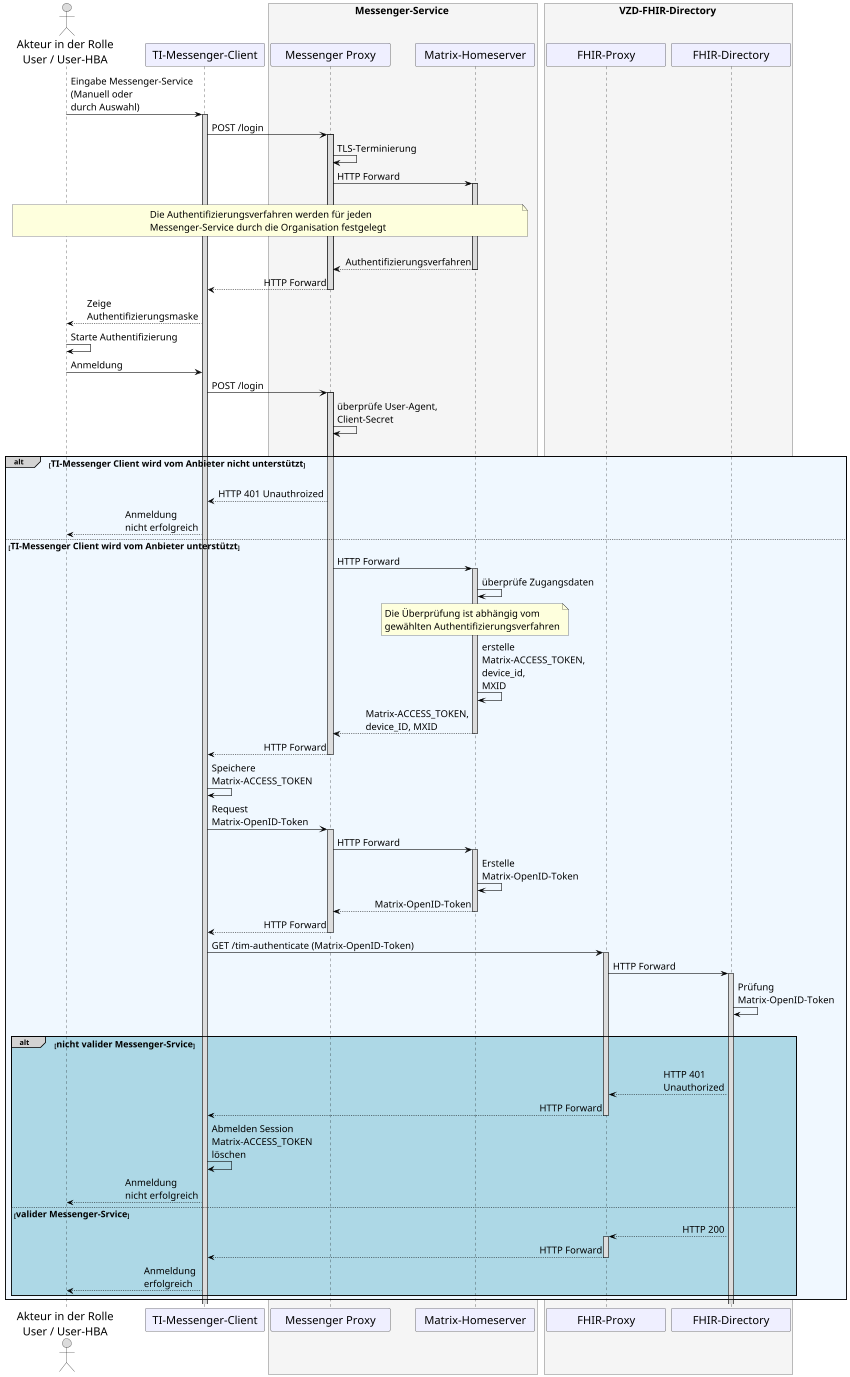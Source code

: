 /' 
# TI-Messenger 1.1
# TI-Messenger-Dienst
# UC - 10057
# Sequence Diagram
# Name: Anmeldung eines Akteurs am Messenger-Service
'/

@startuml
skinparam sequenceMessageAlign direction
skinparam minClassWidth 200
skinparam BoxPadding 1
skinparam sequenceReferenceHeaderBackgroundColor palegreen
scale max 850 width

skinparam sequence {
ArrowColor black
ArrowFontSize 17
ActorBorderColor black
LifeLineBorderColor black
LifeLineBackgroundColor Gainsboro

ParticipantBorderColor Motivation
ParticipantBackgroundColor Motivation
ParticipantFontName Impact
ParticipantFontSize 20
ParticipantFontColor black
ParticipantBorderColor Black
ParticipantBackgroundColor MOTIVATION

ActorBackgroundColor Gainsboro
ActorFontColor black
ActorFontSize 20
ActorFontName Aapex
}
    actor U as "Akteur in der Rolle\nUser / User-HBA"
    participant C as "TI-Messenger-Client"
    box <size:18>Messenger-Service</size> #WhiteSmoke
      participant MP as "Messenger Proxy"
      participant MH as "Matrix-Homeserver"
    end box
    box <size:18>VZD-FHIR-Directory</size> #WhiteSmoke
      participant FP as "FHIR-Proxy"
      participant VZD as "FHIR-Directory"
    end box

  U->C: Eingabe Messenger-Service \n(Manuell oder \ndurch Auswahl)
    Activate C
  C->MP: POST /login
    Activate MP
  MP->MP: TLS-Terminierung
  MP->MH: HTTP Forward
   Activate MH

|||
note over U, MH: <size:17>Die Authentifizierungsverfahren werden für jeden \n<size:17>Messenger-Service durch die Organisation festgelegt</size>
|||

  MH-->MP: Authentifizierungsverfahren
    Deactivate MH
  MP-->C: HTTP Forward
    Deactivate MP
  C-->U: Zeige \nAuthentifizierungsmaske
  U->U: Starte Authentifizierung
  U->C: Anmeldung
  C->MP: POST /login
    Activate MP
  MP->MP: überprüfe User-Agent, \nClient-Secret

|||
alt#LightGrey #AliceBlue <size:16>TI-Messenger Client wird vom Anbieter nicht unterstützt</size>
|||  

  MP-->C: HTTP 401 Unauthroized
  C-->U: Anmeldung \nnicht erfolgreich
  
    else <size:16>TI-Messenger Client wird vom Anbieter unterstützt</size>
  
    MP->MH: HTTP Forward
      Activate MH
    MH->MH: überprüfe Zugangsdaten
    
    note over MH, MH: <size:17>Die Überprüfung ist abhängig vom \n<size:17>gewählten Authentifizierungsverfahren</size>
    
    MH->MH: erstelle \nMatrix-ACCESS_TOKEN, \ndevice_id, \nMXID
    MH-->MP: Matrix-ACCESS_TOKEN, \ndevice_ID, MXID
      Deactivate MH
    MP-->C: HTTP Forward
      Deactivate MP
    C->C: Speichere \nMatrix-ACCESS_TOKEN
    C->MP: Request \nMatrix-OpenID-Token
      Activate MP
    MP->MH: HTTP Forward
      Activate MH
    MH->MH: Erstelle \nMatrix-OpenID-Token
    MH-->MP: Matrix-OpenID-Token
      Deactivate MH
    MP-->C: HTTP Forward
      Deactivate MP
    
    C->FP: GET /tim-authenticate (Matrix-OpenID-Token)
      Activate FP
    FP->VZD: HTTP Forward
      Activate VZD
    VZD->VZD: Prüfung \nMatrix-OpenID-Token

      |||
      alt#LightGrey #LightBlue <size:16>nicht valider Messenger-Srvice</size>
      |||  

        VZD-->FP: HTTP 401 \nUnauthorized 
        FP-->C: HTTP Forward
          Deactivate FP
        C->C: Abmelden Session \nMatrix-ACCESS_TOKEN \nlöschen
        C-->U: Anmeldung \nnicht erfolgreich
        
        else <size:16>valider Messenger-Srvice</size>
          VZD-->FP: HTTP 200
            Activate FP
          FP-->C: HTTP Forward
            Deactivate FP
          C-->U: Anmeldung \nerfolgreich

      end  
end

@enduml
